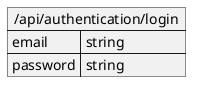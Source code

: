 @startuml Login Request

 json "/api/authentication/login" as loginRequest {
    "email": "string",
    "password": "string"
}

@enduml